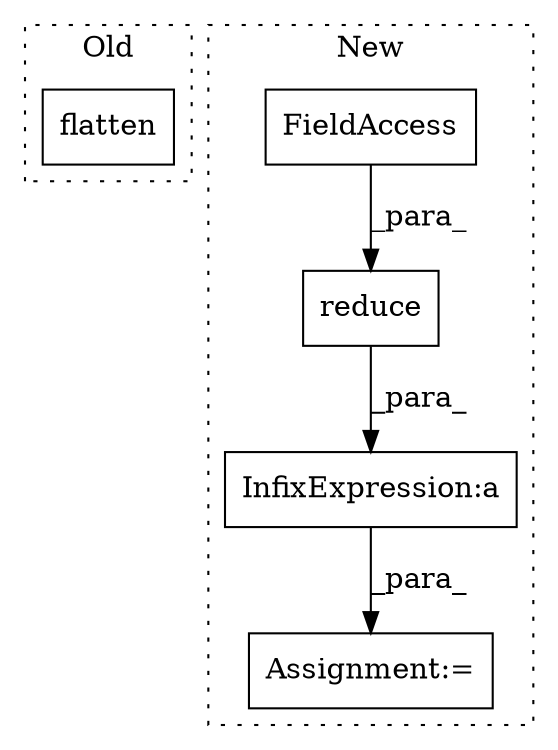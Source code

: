 digraph G {
subgraph cluster0 {
1 [label="flatten" a="32" s="2067" l="9" shape="box"];
label = "Old";
style="dotted";
}
subgraph cluster1 {
2 [label="reduce" a="32" s="2674,2711" l="7,1" shape="box"];
3 [label="Assignment:=" a="7" s="2745" l="1" shape="box"];
4 [label="FieldAccess" a="22" s="2698" l="13" shape="box"];
5 [label="InfixExpression:a" a="27" s="2712" l="3" shape="box"];
label = "New";
style="dotted";
}
2 -> 5 [label="_para_"];
4 -> 2 [label="_para_"];
5 -> 3 [label="_para_"];
}